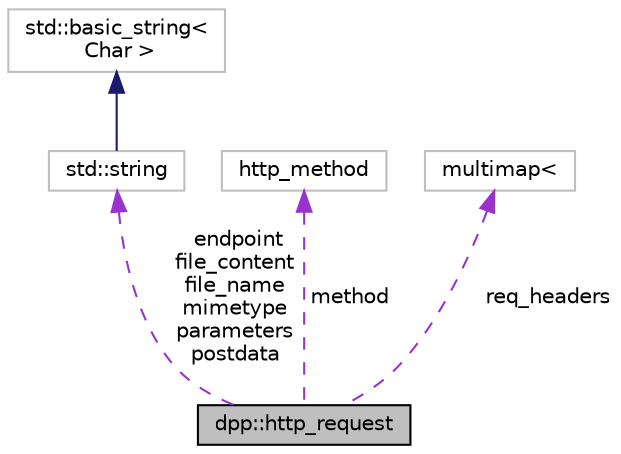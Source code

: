 digraph "dpp::http_request"
{
 // INTERACTIVE_SVG=YES
 // LATEX_PDF_SIZE
  bgcolor="transparent";
  edge [fontname="Helvetica",fontsize="10",labelfontname="Helvetica",labelfontsize="10"];
  node [fontname="Helvetica",fontsize="10",shape=record];
  Node1 [label="dpp::http_request",height=0.2,width=0.4,color="black", fillcolor="grey75", style="filled", fontcolor="black",tooltip="A HTTP request."];
  Node2 -> Node1 [dir="back",color="darkorchid3",fontsize="10",style="dashed",label=" endpoint\nfile_content\nfile_name\nmimetype\nparameters\npostdata" ,fontname="Helvetica"];
  Node2 [label="std::string",height=0.2,width=0.4,color="grey75",tooltip=" "];
  Node3 -> Node2 [dir="back",color="midnightblue",fontsize="10",style="solid",fontname="Helvetica"];
  Node3 [label="std::basic_string\<\l Char \>",height=0.2,width=0.4,color="grey75",tooltip=" "];
  Node4 -> Node1 [dir="back",color="darkorchid3",fontsize="10",style="dashed",label=" method" ,fontname="Helvetica"];
  Node4 [label="http_method",height=0.2,width=0.4,color="grey75",tooltip=" "];
  Node5 -> Node1 [dir="back",color="darkorchid3",fontsize="10",style="dashed",label=" req_headers" ,fontname="Helvetica"];
  Node5 [label="multimap\<",height=0.2,width=0.4,color="grey75",tooltip=" "];
}
